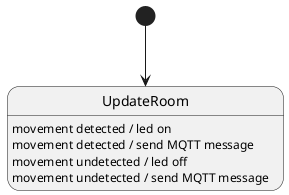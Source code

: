@startuml rooom-sensor-board

[*] --> UpdateRoom
UpdateRoom : movement detected / led on
UpdateRoom : movement detected / send MQTT message
UpdateRoom : movement undetected / led off
UpdateRoom : movement undetected / send MQTT message

@enduml